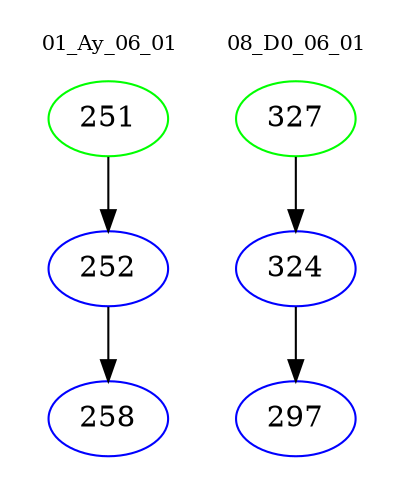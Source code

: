 digraph{
subgraph cluster_0 {
color = white
label = "01_Ay_06_01";
fontsize=10;
T0_251 [label="251", color="green"]
T0_251 -> T0_252 [color="black"]
T0_252 [label="252", color="blue"]
T0_252 -> T0_258 [color="black"]
T0_258 [label="258", color="blue"]
}
subgraph cluster_1 {
color = white
label = "08_D0_06_01";
fontsize=10;
T1_327 [label="327", color="green"]
T1_327 -> T1_324 [color="black"]
T1_324 [label="324", color="blue"]
T1_324 -> T1_297 [color="black"]
T1_297 [label="297", color="blue"]
}
}

